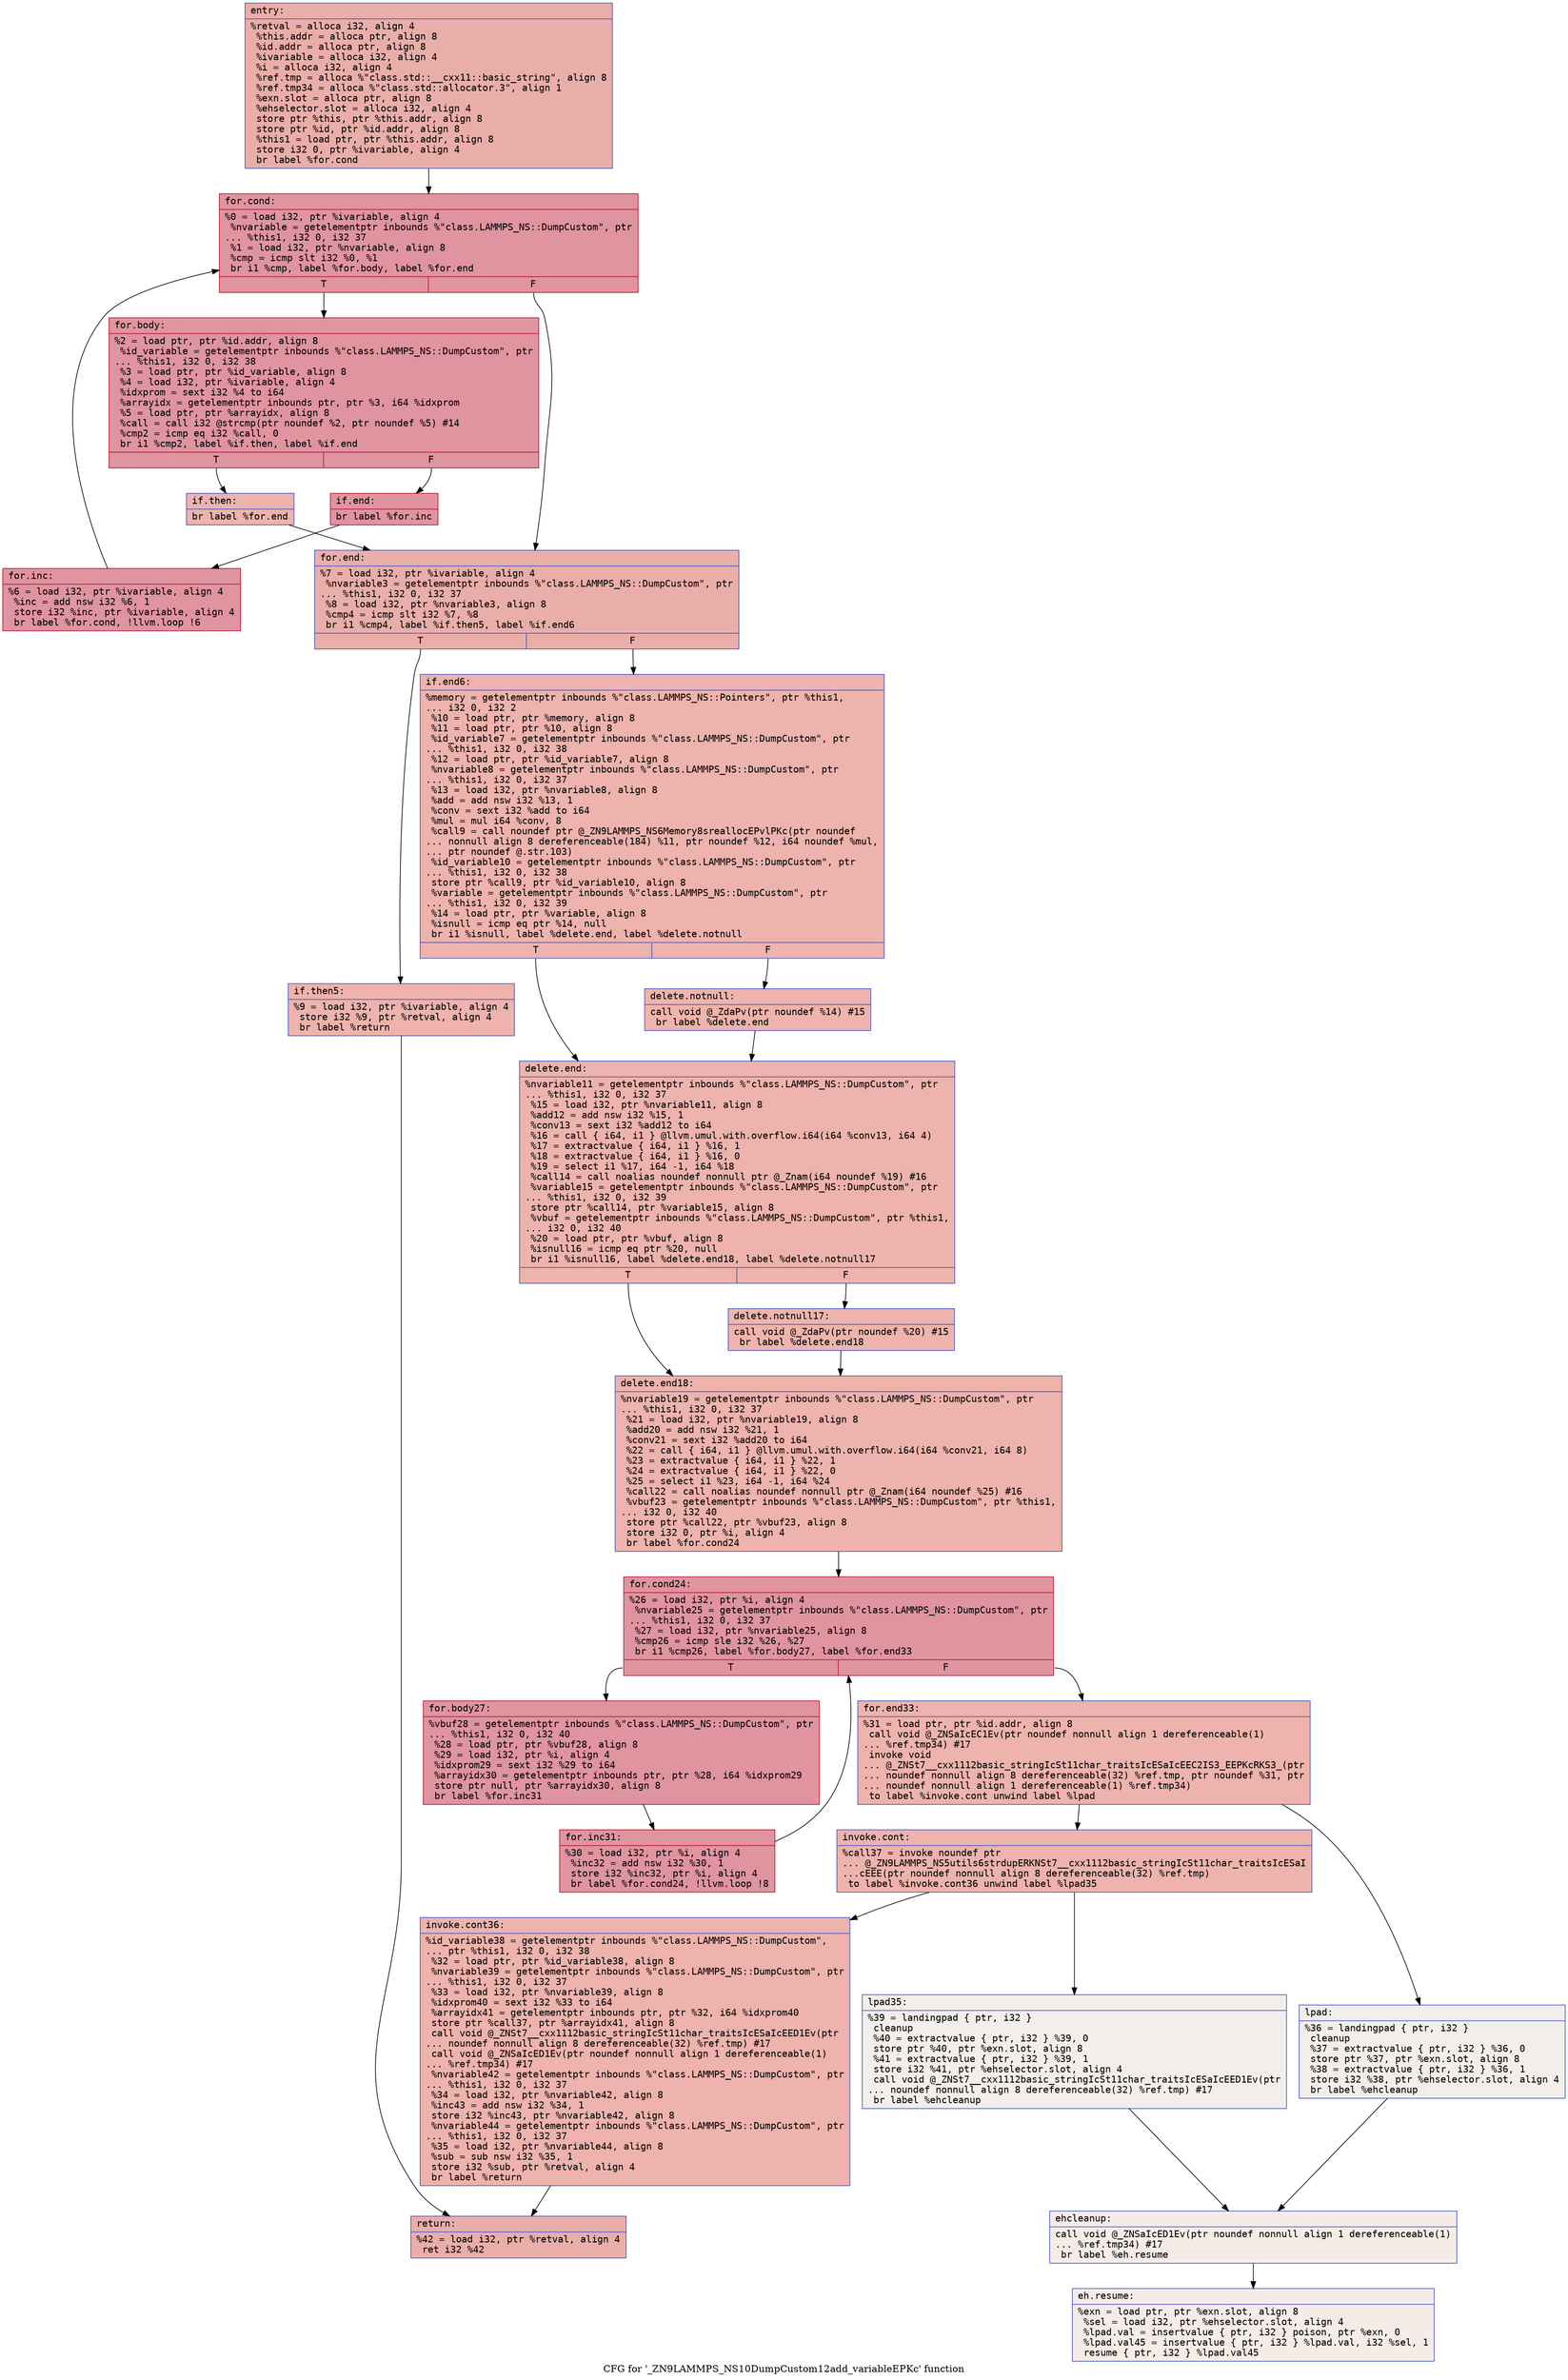 digraph "CFG for '_ZN9LAMMPS_NS10DumpCustom12add_variableEPKc' function" {
	label="CFG for '_ZN9LAMMPS_NS10DumpCustom12add_variableEPKc' function";

	Node0x55d03a917450 [shape=record,color="#3d50c3ff", style=filled, fillcolor="#d0473d70" fontname="Courier",label="{entry:\l|  %retval = alloca i32, align 4\l  %this.addr = alloca ptr, align 8\l  %id.addr = alloca ptr, align 8\l  %ivariable = alloca i32, align 4\l  %i = alloca i32, align 4\l  %ref.tmp = alloca %\"class.std::__cxx11::basic_string\", align 8\l  %ref.tmp34 = alloca %\"class.std::allocator.3\", align 1\l  %exn.slot = alloca ptr, align 8\l  %ehselector.slot = alloca i32, align 4\l  store ptr %this, ptr %this.addr, align 8\l  store ptr %id, ptr %id.addr, align 8\l  %this1 = load ptr, ptr %this.addr, align 8\l  store i32 0, ptr %ivariable, align 4\l  br label %for.cond\l}"];
	Node0x55d03a917450 -> Node0x55d03a917cc0[tooltip="entry -> for.cond\nProbability 100.00%" ];
	Node0x55d03a917cc0 [shape=record,color="#b70d28ff", style=filled, fillcolor="#b70d2870" fontname="Courier",label="{for.cond:\l|  %0 = load i32, ptr %ivariable, align 4\l  %nvariable = getelementptr inbounds %\"class.LAMMPS_NS::DumpCustom\", ptr\l... %this1, i32 0, i32 37\l  %1 = load i32, ptr %nvariable, align 8\l  %cmp = icmp slt i32 %0, %1\l  br i1 %cmp, label %for.body, label %for.end\l|{<s0>T|<s1>F}}"];
	Node0x55d03a917cc0:s0 -> Node0x55d03a918020[tooltip="for.cond -> for.body\nProbability 96.88%" ];
	Node0x55d03a917cc0:s1 -> Node0x55d03a9180a0[tooltip="for.cond -> for.end\nProbability 3.12%" ];
	Node0x55d03a918020 [shape=record,color="#b70d28ff", style=filled, fillcolor="#b70d2870" fontname="Courier",label="{for.body:\l|  %2 = load ptr, ptr %id.addr, align 8\l  %id_variable = getelementptr inbounds %\"class.LAMMPS_NS::DumpCustom\", ptr\l... %this1, i32 0, i32 38\l  %3 = load ptr, ptr %id_variable, align 8\l  %4 = load i32, ptr %ivariable, align 4\l  %idxprom = sext i32 %4 to i64\l  %arrayidx = getelementptr inbounds ptr, ptr %3, i64 %idxprom\l  %5 = load ptr, ptr %arrayidx, align 8\l  %call = call i32 @strcmp(ptr noundef %2, ptr noundef %5) #14\l  %cmp2 = icmp eq i32 %call, 0\l  br i1 %cmp2, label %if.then, label %if.end\l|{<s0>T|<s1>F}}"];
	Node0x55d03a918020:s0 -> Node0x55d03a918810[tooltip="for.body -> if.then\nProbability 3.12%" ];
	Node0x55d03a918020:s1 -> Node0x55d03a918880[tooltip="for.body -> if.end\nProbability 96.88%" ];
	Node0x55d03a918810 [shape=record,color="#3d50c3ff", style=filled, fillcolor="#d6524470" fontname="Courier",label="{if.then:\l|  br label %for.end\l}"];
	Node0x55d03a918810 -> Node0x55d03a9180a0[tooltip="if.then -> for.end\nProbability 100.00%" ];
	Node0x55d03a918880 [shape=record,color="#b70d28ff", style=filled, fillcolor="#b70d2870" fontname="Courier",label="{if.end:\l|  br label %for.inc\l}"];
	Node0x55d03a918880 -> Node0x55d03a917c40[tooltip="if.end -> for.inc\nProbability 100.00%" ];
	Node0x55d03a917c40 [shape=record,color="#b70d28ff", style=filled, fillcolor="#b70d2870" fontname="Courier",label="{for.inc:\l|  %6 = load i32, ptr %ivariable, align 4\l  %inc = add nsw i32 %6, 1\l  store i32 %inc, ptr %ivariable, align 4\l  br label %for.cond, !llvm.loop !6\l}"];
	Node0x55d03a917c40 -> Node0x55d03a917cc0[tooltip="for.inc -> for.cond\nProbability 100.00%" ];
	Node0x55d03a9180a0 [shape=record,color="#3d50c3ff", style=filled, fillcolor="#d0473d70" fontname="Courier",label="{for.end:\l|  %7 = load i32, ptr %ivariable, align 4\l  %nvariable3 = getelementptr inbounds %\"class.LAMMPS_NS::DumpCustom\", ptr\l... %this1, i32 0, i32 37\l  %8 = load i32, ptr %nvariable3, align 8\l  %cmp4 = icmp slt i32 %7, %8\l  br i1 %cmp4, label %if.then5, label %if.end6\l|{<s0>T|<s1>F}}"];
	Node0x55d03a9180a0:s0 -> Node0x55d03a919230[tooltip="for.end -> if.then5\nProbability 50.00%" ];
	Node0x55d03a9180a0:s1 -> Node0x55d03a9192b0[tooltip="for.end -> if.end6\nProbability 50.00%" ];
	Node0x55d03a919230 [shape=record,color="#3d50c3ff", style=filled, fillcolor="#d6524470" fontname="Courier",label="{if.then5:\l|  %9 = load i32, ptr %ivariable, align 4\l  store i32 %9, ptr %retval, align 4\l  br label %return\l}"];
	Node0x55d03a919230 -> Node0x55d03a9194f0[tooltip="if.then5 -> return\nProbability 100.00%" ];
	Node0x55d03a9192b0 [shape=record,color="#3d50c3ff", style=filled, fillcolor="#d6524470" fontname="Courier",label="{if.end6:\l|  %memory = getelementptr inbounds %\"class.LAMMPS_NS::Pointers\", ptr %this1,\l... i32 0, i32 2\l  %10 = load ptr, ptr %memory, align 8\l  %11 = load ptr, ptr %10, align 8\l  %id_variable7 = getelementptr inbounds %\"class.LAMMPS_NS::DumpCustom\", ptr\l... %this1, i32 0, i32 38\l  %12 = load ptr, ptr %id_variable7, align 8\l  %nvariable8 = getelementptr inbounds %\"class.LAMMPS_NS::DumpCustom\", ptr\l... %this1, i32 0, i32 37\l  %13 = load i32, ptr %nvariable8, align 8\l  %add = add nsw i32 %13, 1\l  %conv = sext i32 %add to i64\l  %mul = mul i64 %conv, 8\l  %call9 = call noundef ptr @_ZN9LAMMPS_NS6Memory8sreallocEPvlPKc(ptr noundef\l... nonnull align 8 dereferenceable(184) %11, ptr noundef %12, i64 noundef %mul,\l... ptr noundef @.str.103)\l  %id_variable10 = getelementptr inbounds %\"class.LAMMPS_NS::DumpCustom\", ptr\l... %this1, i32 0, i32 38\l  store ptr %call9, ptr %id_variable10, align 8\l  %variable = getelementptr inbounds %\"class.LAMMPS_NS::DumpCustom\", ptr\l... %this1, i32 0, i32 39\l  %14 = load ptr, ptr %variable, align 8\l  %isnull = icmp eq ptr %14, null\l  br i1 %isnull, label %delete.end, label %delete.notnull\l|{<s0>T|<s1>F}}"];
	Node0x55d03a9192b0:s0 -> Node0x55d03a91a1a0[tooltip="if.end6 -> delete.end\nProbability 37.50%" ];
	Node0x55d03a9192b0:s1 -> Node0x55d03a91a220[tooltip="if.end6 -> delete.notnull\nProbability 62.50%" ];
	Node0x55d03a91a220 [shape=record,color="#3d50c3ff", style=filled, fillcolor="#d8564670" fontname="Courier",label="{delete.notnull:\l|  call void @_ZdaPv(ptr noundef %14) #15\l  br label %delete.end\l}"];
	Node0x55d03a91a220 -> Node0x55d03a91a1a0[tooltip="delete.notnull -> delete.end\nProbability 100.00%" ];
	Node0x55d03a91a1a0 [shape=record,color="#3d50c3ff", style=filled, fillcolor="#d6524470" fontname="Courier",label="{delete.end:\l|  %nvariable11 = getelementptr inbounds %\"class.LAMMPS_NS::DumpCustom\", ptr\l... %this1, i32 0, i32 37\l  %15 = load i32, ptr %nvariable11, align 8\l  %add12 = add nsw i32 %15, 1\l  %conv13 = sext i32 %add12 to i64\l  %16 = call \{ i64, i1 \} @llvm.umul.with.overflow.i64(i64 %conv13, i64 4)\l  %17 = extractvalue \{ i64, i1 \} %16, 1\l  %18 = extractvalue \{ i64, i1 \} %16, 0\l  %19 = select i1 %17, i64 -1, i64 %18\l  %call14 = call noalias noundef nonnull ptr @_Znam(i64 noundef %19) #16\l  %variable15 = getelementptr inbounds %\"class.LAMMPS_NS::DumpCustom\", ptr\l... %this1, i32 0, i32 39\l  store ptr %call14, ptr %variable15, align 8\l  %vbuf = getelementptr inbounds %\"class.LAMMPS_NS::DumpCustom\", ptr %this1,\l... i32 0, i32 40\l  %20 = load ptr, ptr %vbuf, align 8\l  %isnull16 = icmp eq ptr %20, null\l  br i1 %isnull16, label %delete.end18, label %delete.notnull17\l|{<s0>T|<s1>F}}"];
	Node0x55d03a91a1a0:s0 -> Node0x55d03a918b80[tooltip="delete.end -> delete.end18\nProbability 37.50%" ];
	Node0x55d03a91a1a0:s1 -> Node0x55d03a91b300[tooltip="delete.end -> delete.notnull17\nProbability 62.50%" ];
	Node0x55d03a91b300 [shape=record,color="#3d50c3ff", style=filled, fillcolor="#d8564670" fontname="Courier",label="{delete.notnull17:\l|  call void @_ZdaPv(ptr noundef %20) #15\l  br label %delete.end18\l}"];
	Node0x55d03a91b300 -> Node0x55d03a918b80[tooltip="delete.notnull17 -> delete.end18\nProbability 100.00%" ];
	Node0x55d03a918b80 [shape=record,color="#3d50c3ff", style=filled, fillcolor="#d6524470" fontname="Courier",label="{delete.end18:\l|  %nvariable19 = getelementptr inbounds %\"class.LAMMPS_NS::DumpCustom\", ptr\l... %this1, i32 0, i32 37\l  %21 = load i32, ptr %nvariable19, align 8\l  %add20 = add nsw i32 %21, 1\l  %conv21 = sext i32 %add20 to i64\l  %22 = call \{ i64, i1 \} @llvm.umul.with.overflow.i64(i64 %conv21, i64 8)\l  %23 = extractvalue \{ i64, i1 \} %22, 1\l  %24 = extractvalue \{ i64, i1 \} %22, 0\l  %25 = select i1 %23, i64 -1, i64 %24\l  %call22 = call noalias noundef nonnull ptr @_Znam(i64 noundef %25) #16\l  %vbuf23 = getelementptr inbounds %\"class.LAMMPS_NS::DumpCustom\", ptr %this1,\l... i32 0, i32 40\l  store ptr %call22, ptr %vbuf23, align 8\l  store i32 0, ptr %i, align 4\l  br label %for.cond24\l}"];
	Node0x55d03a918b80 -> Node0x55d03a91bec0[tooltip="delete.end18 -> for.cond24\nProbability 100.00%" ];
	Node0x55d03a91bec0 [shape=record,color="#b70d28ff", style=filled, fillcolor="#b70d2870" fontname="Courier",label="{for.cond24:\l|  %26 = load i32, ptr %i, align 4\l  %nvariable25 = getelementptr inbounds %\"class.LAMMPS_NS::DumpCustom\", ptr\l... %this1, i32 0, i32 37\l  %27 = load i32, ptr %nvariable25, align 8\l  %cmp26 = icmp sle i32 %26, %27\l  br i1 %cmp26, label %for.body27, label %for.end33\l|{<s0>T|<s1>F}}"];
	Node0x55d03a91bec0:s0 -> Node0x55d03a91c1f0[tooltip="for.cond24 -> for.body27\nProbability 96.88%" ];
	Node0x55d03a91bec0:s1 -> Node0x55d03a91c270[tooltip="for.cond24 -> for.end33\nProbability 3.12%" ];
	Node0x55d03a91c1f0 [shape=record,color="#b70d28ff", style=filled, fillcolor="#b70d2870" fontname="Courier",label="{for.body27:\l|  %vbuf28 = getelementptr inbounds %\"class.LAMMPS_NS::DumpCustom\", ptr\l... %this1, i32 0, i32 40\l  %28 = load ptr, ptr %vbuf28, align 8\l  %29 = load i32, ptr %i, align 4\l  %idxprom29 = sext i32 %29 to i64\l  %arrayidx30 = getelementptr inbounds ptr, ptr %28, i64 %idxprom29\l  store ptr null, ptr %arrayidx30, align 8\l  br label %for.inc31\l}"];
	Node0x55d03a91c1f0 -> Node0x55d03a91c790[tooltip="for.body27 -> for.inc31\nProbability 100.00%" ];
	Node0x55d03a91c790 [shape=record,color="#b70d28ff", style=filled, fillcolor="#b70d2870" fontname="Courier",label="{for.inc31:\l|  %30 = load i32, ptr %i, align 4\l  %inc32 = add nsw i32 %30, 1\l  store i32 %inc32, ptr %i, align 4\l  br label %for.cond24, !llvm.loop !8\l}"];
	Node0x55d03a91c790 -> Node0x55d03a91bec0[tooltip="for.inc31 -> for.cond24\nProbability 100.00%" ];
	Node0x55d03a91c270 [shape=record,color="#3d50c3ff", style=filled, fillcolor="#d6524470" fontname="Courier",label="{for.end33:\l|  %31 = load ptr, ptr %id.addr, align 8\l  call void @_ZNSaIcEC1Ev(ptr noundef nonnull align 1 dereferenceable(1)\l... %ref.tmp34) #17\l  invoke void\l... @_ZNSt7__cxx1112basic_stringIcSt11char_traitsIcESaIcEEC2IS3_EEPKcRKS3_(ptr\l... noundef nonnull align 8 dereferenceable(32) %ref.tmp, ptr noundef %31, ptr\l... noundef nonnull align 1 dereferenceable(1) %ref.tmp34)\l          to label %invoke.cont unwind label %lpad\l}"];
	Node0x55d03a91c270 -> Node0x55d03a91ce10[tooltip="for.end33 -> invoke.cont\nProbability 100.00%" ];
	Node0x55d03a91c270 -> Node0x55d03a91ce90[tooltip="for.end33 -> lpad\nProbability 0.00%" ];
	Node0x55d03a91ce10 [shape=record,color="#3d50c3ff", style=filled, fillcolor="#d6524470" fontname="Courier",label="{invoke.cont:\l|  %call37 = invoke noundef ptr\l... @_ZN9LAMMPS_NS5utils6strdupERKNSt7__cxx1112basic_stringIcSt11char_traitsIcESaI\l...cEEE(ptr noundef nonnull align 8 dereferenceable(32) %ref.tmp)\l          to label %invoke.cont36 unwind label %lpad35\l}"];
	Node0x55d03a91ce10 -> Node0x55d03a91cdc0[tooltip="invoke.cont -> invoke.cont36\nProbability 100.00%" ];
	Node0x55d03a91ce10 -> Node0x55d03a91d120[tooltip="invoke.cont -> lpad35\nProbability 0.00%" ];
	Node0x55d03a91cdc0 [shape=record,color="#3d50c3ff", style=filled, fillcolor="#d6524470" fontname="Courier",label="{invoke.cont36:\l|  %id_variable38 = getelementptr inbounds %\"class.LAMMPS_NS::DumpCustom\",\l... ptr %this1, i32 0, i32 38\l  %32 = load ptr, ptr %id_variable38, align 8\l  %nvariable39 = getelementptr inbounds %\"class.LAMMPS_NS::DumpCustom\", ptr\l... %this1, i32 0, i32 37\l  %33 = load i32, ptr %nvariable39, align 8\l  %idxprom40 = sext i32 %33 to i64\l  %arrayidx41 = getelementptr inbounds ptr, ptr %32, i64 %idxprom40\l  store ptr %call37, ptr %arrayidx41, align 8\l  call void @_ZNSt7__cxx1112basic_stringIcSt11char_traitsIcESaIcEED1Ev(ptr\l... noundef nonnull align 8 dereferenceable(32) %ref.tmp) #17\l  call void @_ZNSaIcED1Ev(ptr noundef nonnull align 1 dereferenceable(1)\l... %ref.tmp34) #17\l  %nvariable42 = getelementptr inbounds %\"class.LAMMPS_NS::DumpCustom\", ptr\l... %this1, i32 0, i32 37\l  %34 = load i32, ptr %nvariable42, align 8\l  %inc43 = add nsw i32 %34, 1\l  store i32 %inc43, ptr %nvariable42, align 8\l  %nvariable44 = getelementptr inbounds %\"class.LAMMPS_NS::DumpCustom\", ptr\l... %this1, i32 0, i32 37\l  %35 = load i32, ptr %nvariable44, align 8\l  %sub = sub nsw i32 %35, 1\l  store i32 %sub, ptr %retval, align 4\l  br label %return\l}"];
	Node0x55d03a91cdc0 -> Node0x55d03a9194f0[tooltip="invoke.cont36 -> return\nProbability 100.00%" ];
	Node0x55d03a91ce90 [shape=record,color="#3d50c3ff", style=filled, fillcolor="#e5d8d170" fontname="Courier",label="{lpad:\l|  %36 = landingpad \{ ptr, i32 \}\l          cleanup\l  %37 = extractvalue \{ ptr, i32 \} %36, 0\l  store ptr %37, ptr %exn.slot, align 8\l  %38 = extractvalue \{ ptr, i32 \} %36, 1\l  store i32 %38, ptr %ehselector.slot, align 4\l  br label %ehcleanup\l}"];
	Node0x55d03a91ce90 -> Node0x55d03a91e230[tooltip="lpad -> ehcleanup\nProbability 100.00%" ];
	Node0x55d03a91d120 [shape=record,color="#3d50c3ff", style=filled, fillcolor="#e5d8d170" fontname="Courier",label="{lpad35:\l|  %39 = landingpad \{ ptr, i32 \}\l          cleanup\l  %40 = extractvalue \{ ptr, i32 \} %39, 0\l  store ptr %40, ptr %exn.slot, align 8\l  %41 = extractvalue \{ ptr, i32 \} %39, 1\l  store i32 %41, ptr %ehselector.slot, align 4\l  call void @_ZNSt7__cxx1112basic_stringIcSt11char_traitsIcESaIcEED1Ev(ptr\l... noundef nonnull align 8 dereferenceable(32) %ref.tmp) #17\l  br label %ehcleanup\l}"];
	Node0x55d03a91d120 -> Node0x55d03a91e230[tooltip="lpad35 -> ehcleanup\nProbability 100.00%" ];
	Node0x55d03a91e230 [shape=record,color="#3d50c3ff", style=filled, fillcolor="#ead5c970" fontname="Courier",label="{ehcleanup:\l|  call void @_ZNSaIcED1Ev(ptr noundef nonnull align 1 dereferenceable(1)\l... %ref.tmp34) #17\l  br label %eh.resume\l}"];
	Node0x55d03a91e230 -> Node0x55d03a91e850[tooltip="ehcleanup -> eh.resume\nProbability 100.00%" ];
	Node0x55d03a9194f0 [shape=record,color="#3d50c3ff", style=filled, fillcolor="#d0473d70" fontname="Courier",label="{return:\l|  %42 = load i32, ptr %retval, align 4\l  ret i32 %42\l}"];
	Node0x55d03a91e850 [shape=record,color="#3d50c3ff", style=filled, fillcolor="#ead5c970" fontname="Courier",label="{eh.resume:\l|  %exn = load ptr, ptr %exn.slot, align 8\l  %sel = load i32, ptr %ehselector.slot, align 4\l  %lpad.val = insertvalue \{ ptr, i32 \} poison, ptr %exn, 0\l  %lpad.val45 = insertvalue \{ ptr, i32 \} %lpad.val, i32 %sel, 1\l  resume \{ ptr, i32 \} %lpad.val45\l}"];
}
